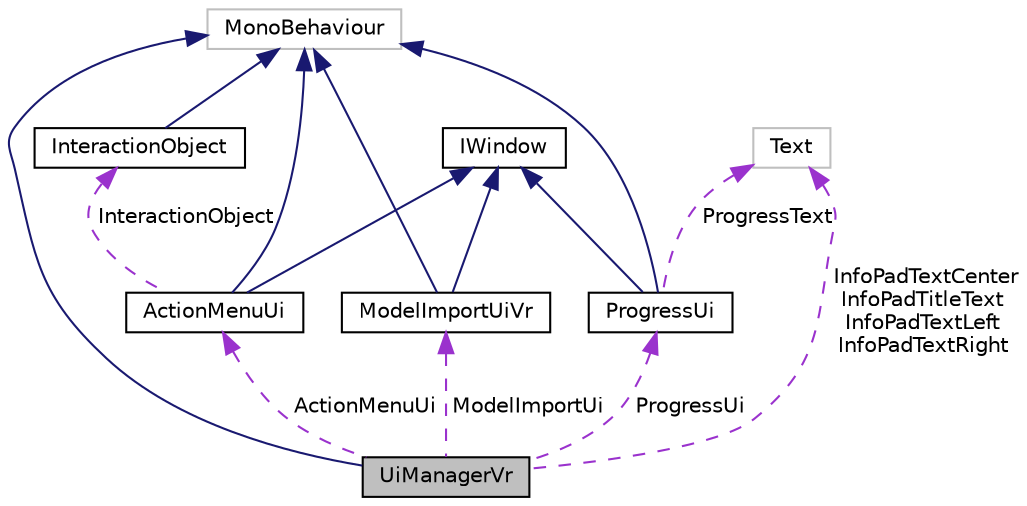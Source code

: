 digraph "UiManagerVr"
{
 // LATEX_PDF_SIZE
  edge [fontname="Helvetica",fontsize="10",labelfontname="Helvetica",labelfontsize="10"];
  node [fontname="Helvetica",fontsize="10",shape=record];
  Node2 [label="UiManagerVr",height=0.2,width=0.4,color="black", fillcolor="grey75", style="filled", fontcolor="black",tooltip=" "];
  Node3 -> Node2 [dir="back",color="midnightblue",fontsize="10",style="solid",fontname="Helvetica"];
  Node3 [label="MonoBehaviour",height=0.2,width=0.4,color="grey75", fillcolor="white", style="filled",tooltip=" "];
  Node4 -> Node2 [dir="back",color="darkorchid3",fontsize="10",style="dashed",label=" InfoPadTextCenter\nInfoPadTitleText\nInfoPadTextLeft\nInfoPadTextRight" ,fontname="Helvetica"];
  Node4 [label="Text",height=0.2,width=0.4,color="grey75", fillcolor="white", style="filled",tooltip=" "];
  Node5 -> Node2 [dir="back",color="darkorchid3",fontsize="10",style="dashed",label=" ModelImportUi" ,fontname="Helvetica"];
  Node5 [label="ModelImportUiVr",height=0.2,width=0.4,color="black", fillcolor="white", style="filled",URL="$class_model_import_ui_vr.html",tooltip=" "];
  Node3 -> Node5 [dir="back",color="midnightblue",fontsize="10",style="solid",fontname="Helvetica"];
  Node6 -> Node5 [dir="back",color="midnightblue",fontsize="10",style="solid",fontname="Helvetica"];
  Node6 [label="IWindow",height=0.2,width=0.4,color="black", fillcolor="white", style="filled",URL="$interface_i_window.html",tooltip=" "];
  Node7 -> Node2 [dir="back",color="darkorchid3",fontsize="10",style="dashed",label=" ActionMenuUi" ,fontname="Helvetica"];
  Node7 [label="ActionMenuUi",height=0.2,width=0.4,color="black", fillcolor="white", style="filled",URL="$class_action_menu_ui.html",tooltip=" "];
  Node3 -> Node7 [dir="back",color="midnightblue",fontsize="10",style="solid",fontname="Helvetica"];
  Node6 -> Node7 [dir="back",color="midnightblue",fontsize="10",style="solid",fontname="Helvetica"];
  Node8 -> Node7 [dir="back",color="darkorchid3",fontsize="10",style="dashed",label=" InteractionObject" ,fontname="Helvetica"];
  Node8 [label="InteractionObject",height=0.2,width=0.4,color="black", fillcolor="white", style="filled",URL="$class_interaction_object.html",tooltip=" "];
  Node3 -> Node8 [dir="back",color="midnightblue",fontsize="10",style="solid",fontname="Helvetica"];
  Node9 -> Node2 [dir="back",color="darkorchid3",fontsize="10",style="dashed",label=" ProgressUi" ,fontname="Helvetica"];
  Node9 [label="ProgressUi",height=0.2,width=0.4,color="black", fillcolor="white", style="filled",URL="$class_progress_ui.html",tooltip=" "];
  Node3 -> Node9 [dir="back",color="midnightblue",fontsize="10",style="solid",fontname="Helvetica"];
  Node6 -> Node9 [dir="back",color="midnightblue",fontsize="10",style="solid",fontname="Helvetica"];
  Node4 -> Node9 [dir="back",color="darkorchid3",fontsize="10",style="dashed",label=" ProgressText" ,fontname="Helvetica"];
}
